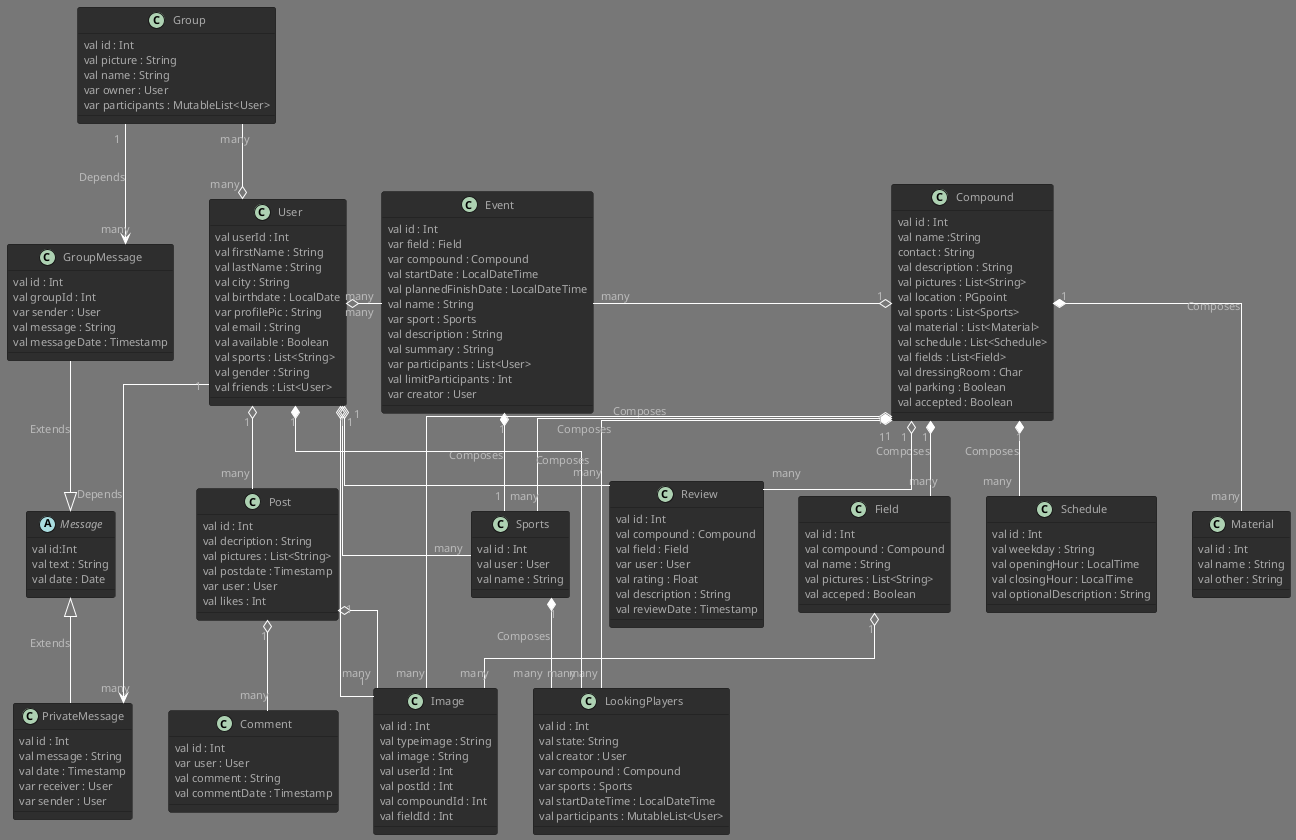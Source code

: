@startuml
!theme reddress-darkblue
skinparam linetype ortho

together {
together {
    class Compound {
       val id : Int
       val name :String
       contact : String
       val description : String
       val pictures : List<String>
       val location : PGpoint
       val sports : List<Sports>
       val material : List<Material>
       val schedule : List<Schedule>
       val fields : List<Field>
       val dressingRoom : Char
       val parking : Boolean
       val accepted : Boolean
    }
    class Field {
       val id : Int
       val compound : Compound
       val name : String
       val pictures : List<String>
       val acceped : Boolean
    }
    
   class Review {
      val id : Int
      val compound : Compound
      val field : Field
      var user : User
      val rating : Float
      val description : String
      val reviewDate : Timestamp
   }

   class Schedule {
      val id : Int
      val weekday : String
      val openingHour : LocalTime
      val closingHour : LocalTime
      val optionalDescription : String
   }
   class Material {
      val id : Int
      val name : String
      val other : String
   }
}

together {
  
   class User {
      val userId : Int
      val firstName : String
      val lastName : String
      val city : String
      val birthdate : LocalDate
      var profilePic : String
      val email : String
      val available : Boolean
      val sports : List<String>
      val gender : String
      val friends : List<User>
   }

   abstract class Message {
      val id:Int
      val text : String
      val date : Date
   }

   class GroupMessage {
      val id : Int
      val groupId : Int
      var sender : User
      val message : String
      val messageDate : Timestamp
   }
   
   class Group {
       val id : Int
       val picture : String
       val name : String
       var owner : User
       var participants : MutableList<User>
   }

   class PrivateMessage {
      val id : Int
      val message : String
      val date : Timestamp
      var receiver : User
      var sender : User
   }
   together {
      class Post {
         val id : Int
         val decription : String
         val pictures : List<String>
         val postdate : Timestamp
         var user : User
         val likes : Int
      }
      class Comment {
         val id : Int
         var user : User
         val comment : String
         val commentDate : Timestamp
      }
   }

}










class Event {
    val id : Int
    var field : Field
    var compound : Compound
    val startDate : LocalDateTime
    val plannedFinishDate : LocalDateTime
    val name : String
    var sport : Sports
    val description : String
    val summary : String
    var participants : List<User>
    val limitParticipants : Int
    var creator : User
}







class Image {
    val id : Int
    val typeimage : String
    val image : String
    val userId : Int
    val postId : Int
    val compoundId : Int
    val fieldId : Int
}

class LookingPlayers {
    val id : Int
    val state: String
    val creator : User
    var compound : Compound
    var sports : Sports
    val startDateTime : LocalDateTime
    val participants : MutableList<User>
}





class Sports {
    val id : Int 
    val user : User 
    val name : String
}
}

 
Post "1" o-- "many" Comment
Post "1" o-- "many" Image 
Field "1" o-- "many" Image
Compound "1" *-- "many" Field : Composes
Compound "1" *-- "many" Material : Composes
Compound "1" *-- "many" Schedule : Composes
Compound "1" *-- "many" Sports : Composes
Compound "1" o-- "many" Event
Compound "1" o-- "many" Review
Compound "1" *-- "many" LookingPlayers : Composes
Compound "1" o-- "many" Image 
Event "1" *-- "1" Sports : Composes
Event "many" --o "many" User
User "1" o-- "many" Sports
Sports "1" *-- "many" LookingPlayers : Composes

User "1" o-- "1" Image 
User "1" o-- "many" Review
User "1" o-- "many" Post
User "1" --> "many" PrivateMessage : Depends
User "1" *-- "many" LookingPlayers : Composes
Message <|-- PrivateMessage : Extends
GroupMessage --|> Message : Extends
Group "1" --> "many" GroupMessage : Depends
Group "many" --o "many" User 


@enduml
